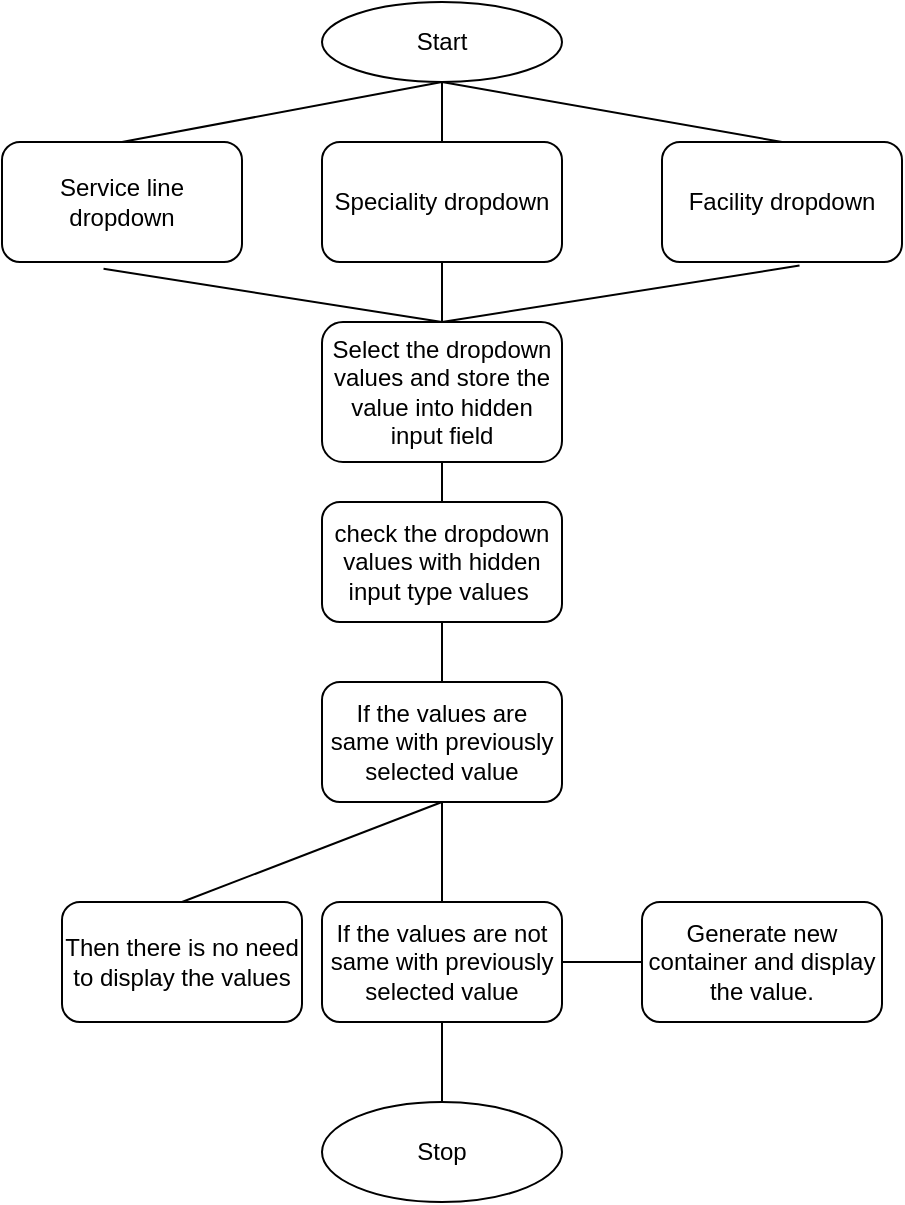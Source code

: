<mxfile version="14.8.6" type="device"><diagram id="jY8l4WYRP9BXrSxbd9j1" name="Page-1"><mxGraphModel dx="1038" dy="547" grid="1" gridSize="10" guides="1" tooltips="1" connect="1" arrows="1" fold="1" page="1" pageScale="1" pageWidth="850" pageHeight="1100" math="0" shadow="0"><root><mxCell id="0"/><mxCell id="1" parent="0"/><mxCell id="D_muNNJSo6veAxZSKwha-1" value="Start" style="ellipse;whiteSpace=wrap;html=1;" parent="1" vertex="1"><mxGeometry x="340" y="20" width="120" height="40" as="geometry"/></mxCell><mxCell id="D_muNNJSo6veAxZSKwha-2" value="Speciality dropdown" style="rounded=1;whiteSpace=wrap;html=1;" parent="1" vertex="1"><mxGeometry x="340" y="90" width="120" height="60" as="geometry"/></mxCell><mxCell id="D_muNNJSo6veAxZSKwha-3" value="" style="endArrow=none;html=1;entryX=0.5;entryY=1;entryDx=0;entryDy=0;" parent="1" target="D_muNNJSo6veAxZSKwha-1" edge="1"><mxGeometry width="50" height="50" relative="1" as="geometry"><mxPoint x="400" y="90" as="sourcePoint"/><mxPoint x="450" y="120" as="targetPoint"/></mxGeometry></mxCell><mxCell id="D_muNNJSo6veAxZSKwha-4" value="Select the dropdown values and store the value into hidden input field" style="rounded=1;whiteSpace=wrap;html=1;" parent="1" vertex="1"><mxGeometry x="340" y="180" width="120" height="70" as="geometry"/></mxCell><mxCell id="D_muNNJSo6veAxZSKwha-5" value="" style="endArrow=none;html=1;entryX=0.5;entryY=1;entryDx=0;entryDy=0;" parent="1" target="D_muNNJSo6veAxZSKwha-2" edge="1"><mxGeometry width="50" height="50" relative="1" as="geometry"><mxPoint x="400" y="180" as="sourcePoint"/><mxPoint x="450" y="240" as="targetPoint"/></mxGeometry></mxCell><mxCell id="D_muNNJSo6veAxZSKwha-6" value="check the dropdown values with hidden input type values&amp;nbsp;" style="rounded=1;whiteSpace=wrap;html=1;" parent="1" vertex="1"><mxGeometry x="340" y="270" width="120" height="60" as="geometry"/></mxCell><mxCell id="D_muNNJSo6veAxZSKwha-7" value="" style="endArrow=none;html=1;entryX=0.5;entryY=1;entryDx=0;entryDy=0;exitX=0.5;exitY=0;exitDx=0;exitDy=0;" parent="1" source="D_muNNJSo6veAxZSKwha-6" target="D_muNNJSo6veAxZSKwha-4" edge="1"><mxGeometry width="50" height="50" relative="1" as="geometry"><mxPoint x="360" y="330" as="sourcePoint"/><mxPoint x="410" y="280" as="targetPoint"/></mxGeometry></mxCell><mxCell id="D_muNNJSo6veAxZSKwha-8" value="If the values are same with previously selected value" style="rounded=1;whiteSpace=wrap;html=1;" parent="1" vertex="1"><mxGeometry x="340" y="360" width="120" height="60" as="geometry"/></mxCell><mxCell id="D_muNNJSo6veAxZSKwha-9" value="" style="endArrow=none;html=1;exitX=0.5;exitY=0;exitDx=0;exitDy=0;entryX=0.5;entryY=1;entryDx=0;entryDy=0;" parent="1" source="D_muNNJSo6veAxZSKwha-8" target="D_muNNJSo6veAxZSKwha-6" edge="1"><mxGeometry width="50" height="50" relative="1" as="geometry"><mxPoint x="400" y="260" as="sourcePoint"/><mxPoint x="450" y="210" as="targetPoint"/></mxGeometry></mxCell><mxCell id="D_muNNJSo6veAxZSKwha-10" value="Then there is no need to display the values" style="rounded=1;whiteSpace=wrap;html=1;" parent="1" vertex="1"><mxGeometry x="210" y="470" width="120" height="60" as="geometry"/></mxCell><mxCell id="D_muNNJSo6veAxZSKwha-11" value="" style="endArrow=none;html=1;entryX=0.5;entryY=1;entryDx=0;entryDy=0;exitX=0.5;exitY=0;exitDx=0;exitDy=0;" parent="1" target="D_muNNJSo6veAxZSKwha-8" edge="1" source="D_muNNJSo6veAxZSKwha-10"><mxGeometry width="50" height="50" relative="1" as="geometry"><mxPoint x="400" y="460" as="sourcePoint"/><mxPoint x="450" y="470" as="targetPoint"/></mxGeometry></mxCell><mxCell id="D_muNNJSo6veAxZSKwha-12" value="Stop" style="ellipse;whiteSpace=wrap;html=1;" parent="1" vertex="1"><mxGeometry x="340" y="570" width="120" height="50" as="geometry"/></mxCell><mxCell id="D_muNNJSo6veAxZSKwha-13" value="" style="endArrow=none;html=1;exitX=0.5;exitY=0;exitDx=0;exitDy=0;" parent="1" source="D_muNNJSo6veAxZSKwha-12" target="c_M8XxS6XMcOHgyXw4NN-7" edge="1"><mxGeometry width="50" height="50" relative="1" as="geometry"><mxPoint x="400" y="560" as="sourcePoint"/><mxPoint x="450" y="440" as="targetPoint"/></mxGeometry></mxCell><mxCell id="c_M8XxS6XMcOHgyXw4NN-1" value="Service line dropdown" style="rounded=1;whiteSpace=wrap;html=1;" vertex="1" parent="1"><mxGeometry x="180" y="90" width="120" height="60" as="geometry"/></mxCell><mxCell id="c_M8XxS6XMcOHgyXw4NN-2" value="Facility dropdown" style="rounded=1;whiteSpace=wrap;html=1;" vertex="1" parent="1"><mxGeometry x="510" y="90" width="120" height="60" as="geometry"/></mxCell><mxCell id="c_M8XxS6XMcOHgyXw4NN-3" value="" style="endArrow=none;html=1;entryX=0.5;entryY=1;entryDx=0;entryDy=0;exitX=0.5;exitY=0;exitDx=0;exitDy=0;" edge="1" parent="1" source="c_M8XxS6XMcOHgyXw4NN-1" target="D_muNNJSo6veAxZSKwha-1"><mxGeometry width="50" height="50" relative="1" as="geometry"><mxPoint x="400" y="300" as="sourcePoint"/><mxPoint x="450" y="250" as="targetPoint"/></mxGeometry></mxCell><mxCell id="c_M8XxS6XMcOHgyXw4NN-4" value="" style="endArrow=none;html=1;entryX=0.5;entryY=1;entryDx=0;entryDy=0;exitX=0.5;exitY=0;exitDx=0;exitDy=0;" edge="1" parent="1" source="c_M8XxS6XMcOHgyXw4NN-2" target="D_muNNJSo6veAxZSKwha-1"><mxGeometry width="50" height="50" relative="1" as="geometry"><mxPoint x="400" y="300" as="sourcePoint"/><mxPoint x="450" y="250" as="targetPoint"/></mxGeometry></mxCell><mxCell id="c_M8XxS6XMcOHgyXw4NN-5" value="" style="endArrow=none;html=1;entryX=0.573;entryY=1.03;entryDx=0;entryDy=0;entryPerimeter=0;exitX=0.5;exitY=0;exitDx=0;exitDy=0;" edge="1" parent="1" source="D_muNNJSo6veAxZSKwha-4" target="c_M8XxS6XMcOHgyXw4NN-2"><mxGeometry width="50" height="50" relative="1" as="geometry"><mxPoint x="400" y="320" as="sourcePoint"/><mxPoint x="450" y="270" as="targetPoint"/></mxGeometry></mxCell><mxCell id="c_M8XxS6XMcOHgyXw4NN-6" value="" style="endArrow=none;html=1;entryX=0.423;entryY=1.057;entryDx=0;entryDy=0;entryPerimeter=0;" edge="1" parent="1" target="c_M8XxS6XMcOHgyXw4NN-1"><mxGeometry width="50" height="50" relative="1" as="geometry"><mxPoint x="400" y="180" as="sourcePoint"/><mxPoint x="450" y="270" as="targetPoint"/></mxGeometry></mxCell><mxCell id="c_M8XxS6XMcOHgyXw4NN-7" value="If the values are not same with previously selected value" style="rounded=1;whiteSpace=wrap;html=1;" vertex="1" parent="1"><mxGeometry x="340" y="470" width="120" height="60" as="geometry"/></mxCell><mxCell id="c_M8XxS6XMcOHgyXw4NN-8" value="" style="endArrow=none;html=1;exitX=1;exitY=0.5;exitDx=0;exitDy=0;" edge="1" parent="1" source="c_M8XxS6XMcOHgyXw4NN-7" target="c_M8XxS6XMcOHgyXw4NN-9"><mxGeometry width="50" height="50" relative="1" as="geometry"><mxPoint x="540" y="470" as="sourcePoint"/><mxPoint x="400" y="420" as="targetPoint"/></mxGeometry></mxCell><mxCell id="c_M8XxS6XMcOHgyXw4NN-9" value="Generate new container and display the value." style="rounded=1;whiteSpace=wrap;html=1;" vertex="1" parent="1"><mxGeometry x="500" y="470" width="120" height="60" as="geometry"/></mxCell><mxCell id="c_M8XxS6XMcOHgyXw4NN-10" value="" style="endArrow=none;html=1;exitX=0.5;exitY=0;exitDx=0;exitDy=0;" edge="1" parent="1" source="c_M8XxS6XMcOHgyXw4NN-7"><mxGeometry width="50" height="50" relative="1" as="geometry"><mxPoint x="400" y="420" as="sourcePoint"/><mxPoint x="400" y="420" as="targetPoint"/></mxGeometry></mxCell></root></mxGraphModel></diagram></mxfile>